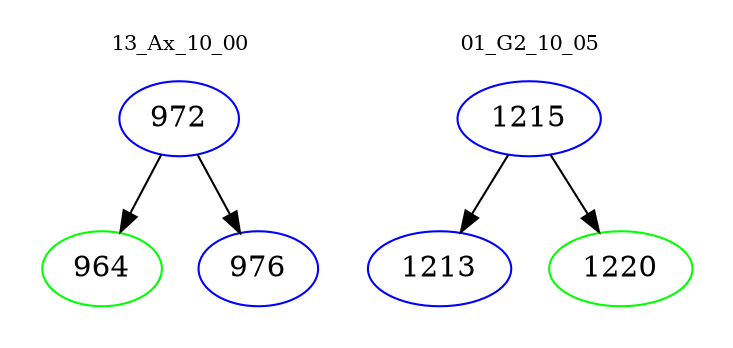 digraph{
subgraph cluster_0 {
color = white
label = "13_Ax_10_00";
fontsize=10;
T0_972 [label="972", color="blue"]
T0_972 -> T0_964 [color="black"]
T0_964 [label="964", color="green"]
T0_972 -> T0_976 [color="black"]
T0_976 [label="976", color="blue"]
}
subgraph cluster_1 {
color = white
label = "01_G2_10_05";
fontsize=10;
T1_1215 [label="1215", color="blue"]
T1_1215 -> T1_1213 [color="black"]
T1_1213 [label="1213", color="blue"]
T1_1215 -> T1_1220 [color="black"]
T1_1220 [label="1220", color="green"]
}
}
